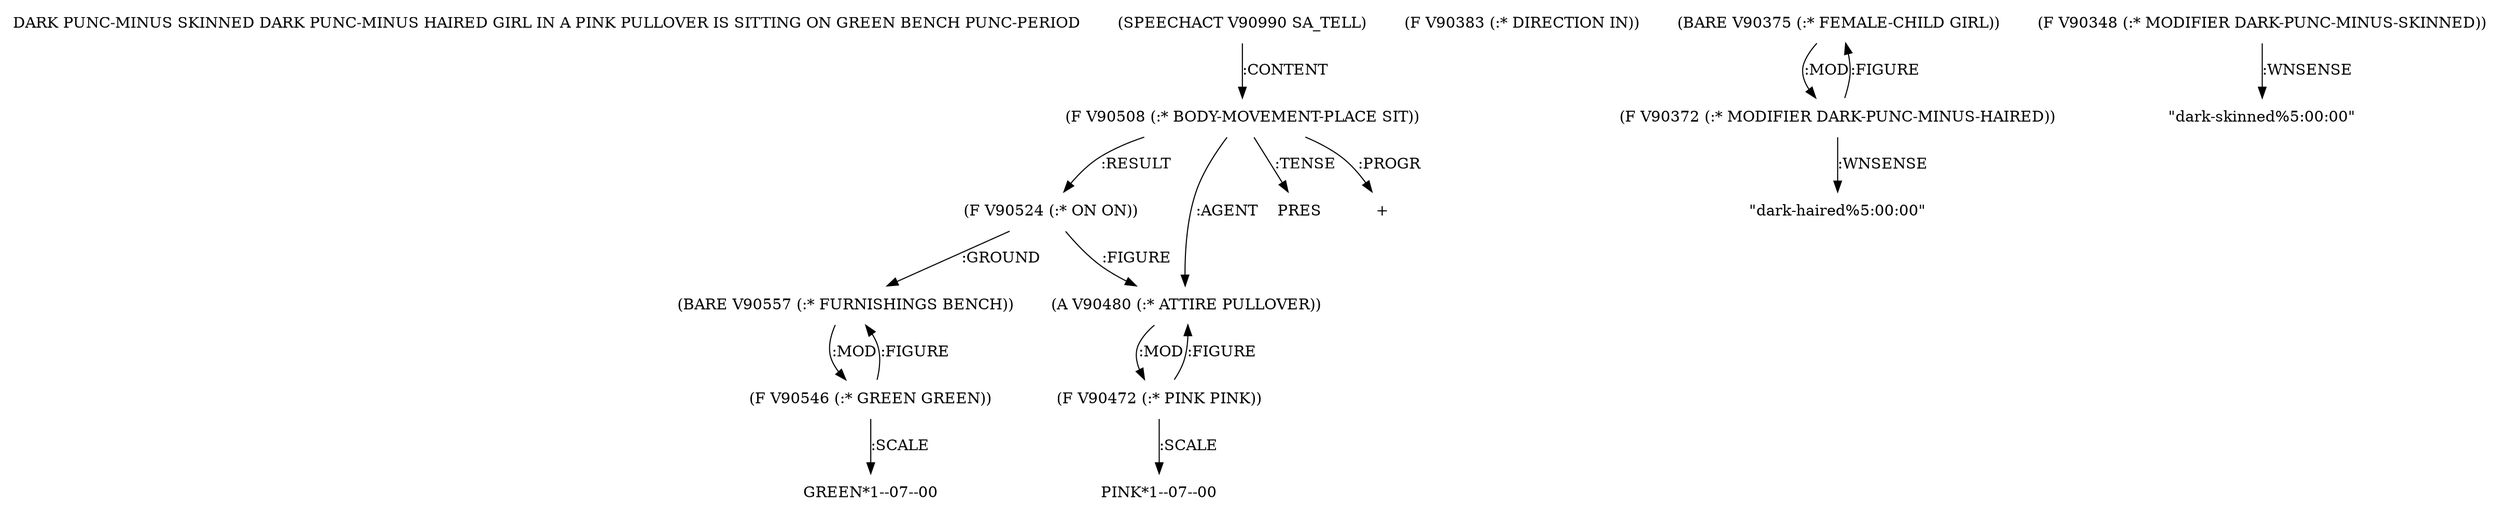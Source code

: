 digraph Terms {
  node [shape=none]
  "DARK PUNC-MINUS SKINNED DARK PUNC-MINUS HAIRED GIRL IN A PINK PULLOVER IS SITTING ON GREEN BENCH PUNC-PERIOD"
  "V90990" [label="(SPEECHACT V90990 SA_TELL)"]
  "V90990" -> "V90508" [label=":CONTENT"]
  "V90508" [label="(F V90508 (:* BODY-MOVEMENT-PLACE SIT))"]
  "V90508" -> "V90524" [label=":RESULT"]
  "V90508" -> "V90480" [label=":AGENT"]
  "V90508" -> "NT101483" [label=":TENSE"]
  "NT101483" [label="PRES"]
  "V90508" -> "NT101484" [label=":PROGR"]
  "NT101484" [label="+"]
  "V90480" [label="(A V90480 (:* ATTIRE PULLOVER))"]
  "V90480" -> "V90472" [label=":MOD"]
  "V90472" [label="(F V90472 (:* PINK PINK))"]
  "V90472" -> "V90480" [label=":FIGURE"]
  "V90472" -> "NT101485" [label=":SCALE"]
  "NT101485" [label="PINK*1--07--00"]
  "V90524" [label="(F V90524 (:* ON ON))"]
  "V90524" -> "V90557" [label=":GROUND"]
  "V90524" -> "V90480" [label=":FIGURE"]
  "V90557" [label="(BARE V90557 (:* FURNISHINGS BENCH))"]
  "V90557" -> "V90546" [label=":MOD"]
  "V90546" [label="(F V90546 (:* GREEN GREEN))"]
  "V90546" -> "V90557" [label=":FIGURE"]
  "V90546" -> "NT101486" [label=":SCALE"]
  "NT101486" [label="GREEN*1--07--00"]
  "V90383" [label="(F V90383 (:* DIRECTION IN))"]
  "V90375" [label="(BARE V90375 (:* FEMALE-CHILD GIRL))"]
  "V90375" -> "V90372" [label=":MOD"]
  "V90372" [label="(F V90372 (:* MODIFIER DARK-PUNC-MINUS-HAIRED))"]
  "V90372" -> "V90375" [label=":FIGURE"]
  "V90372" -> "NT101487" [label=":WNSENSE"]
  "NT101487" [label="\"dark-haired%5:00:00\""]
  "V90348" [label="(F V90348 (:* MODIFIER DARK-PUNC-MINUS-SKINNED))"]
  "V90348" -> "NT101488" [label=":WNSENSE"]
  "NT101488" [label="\"dark-skinned%5:00:00\""]
}
